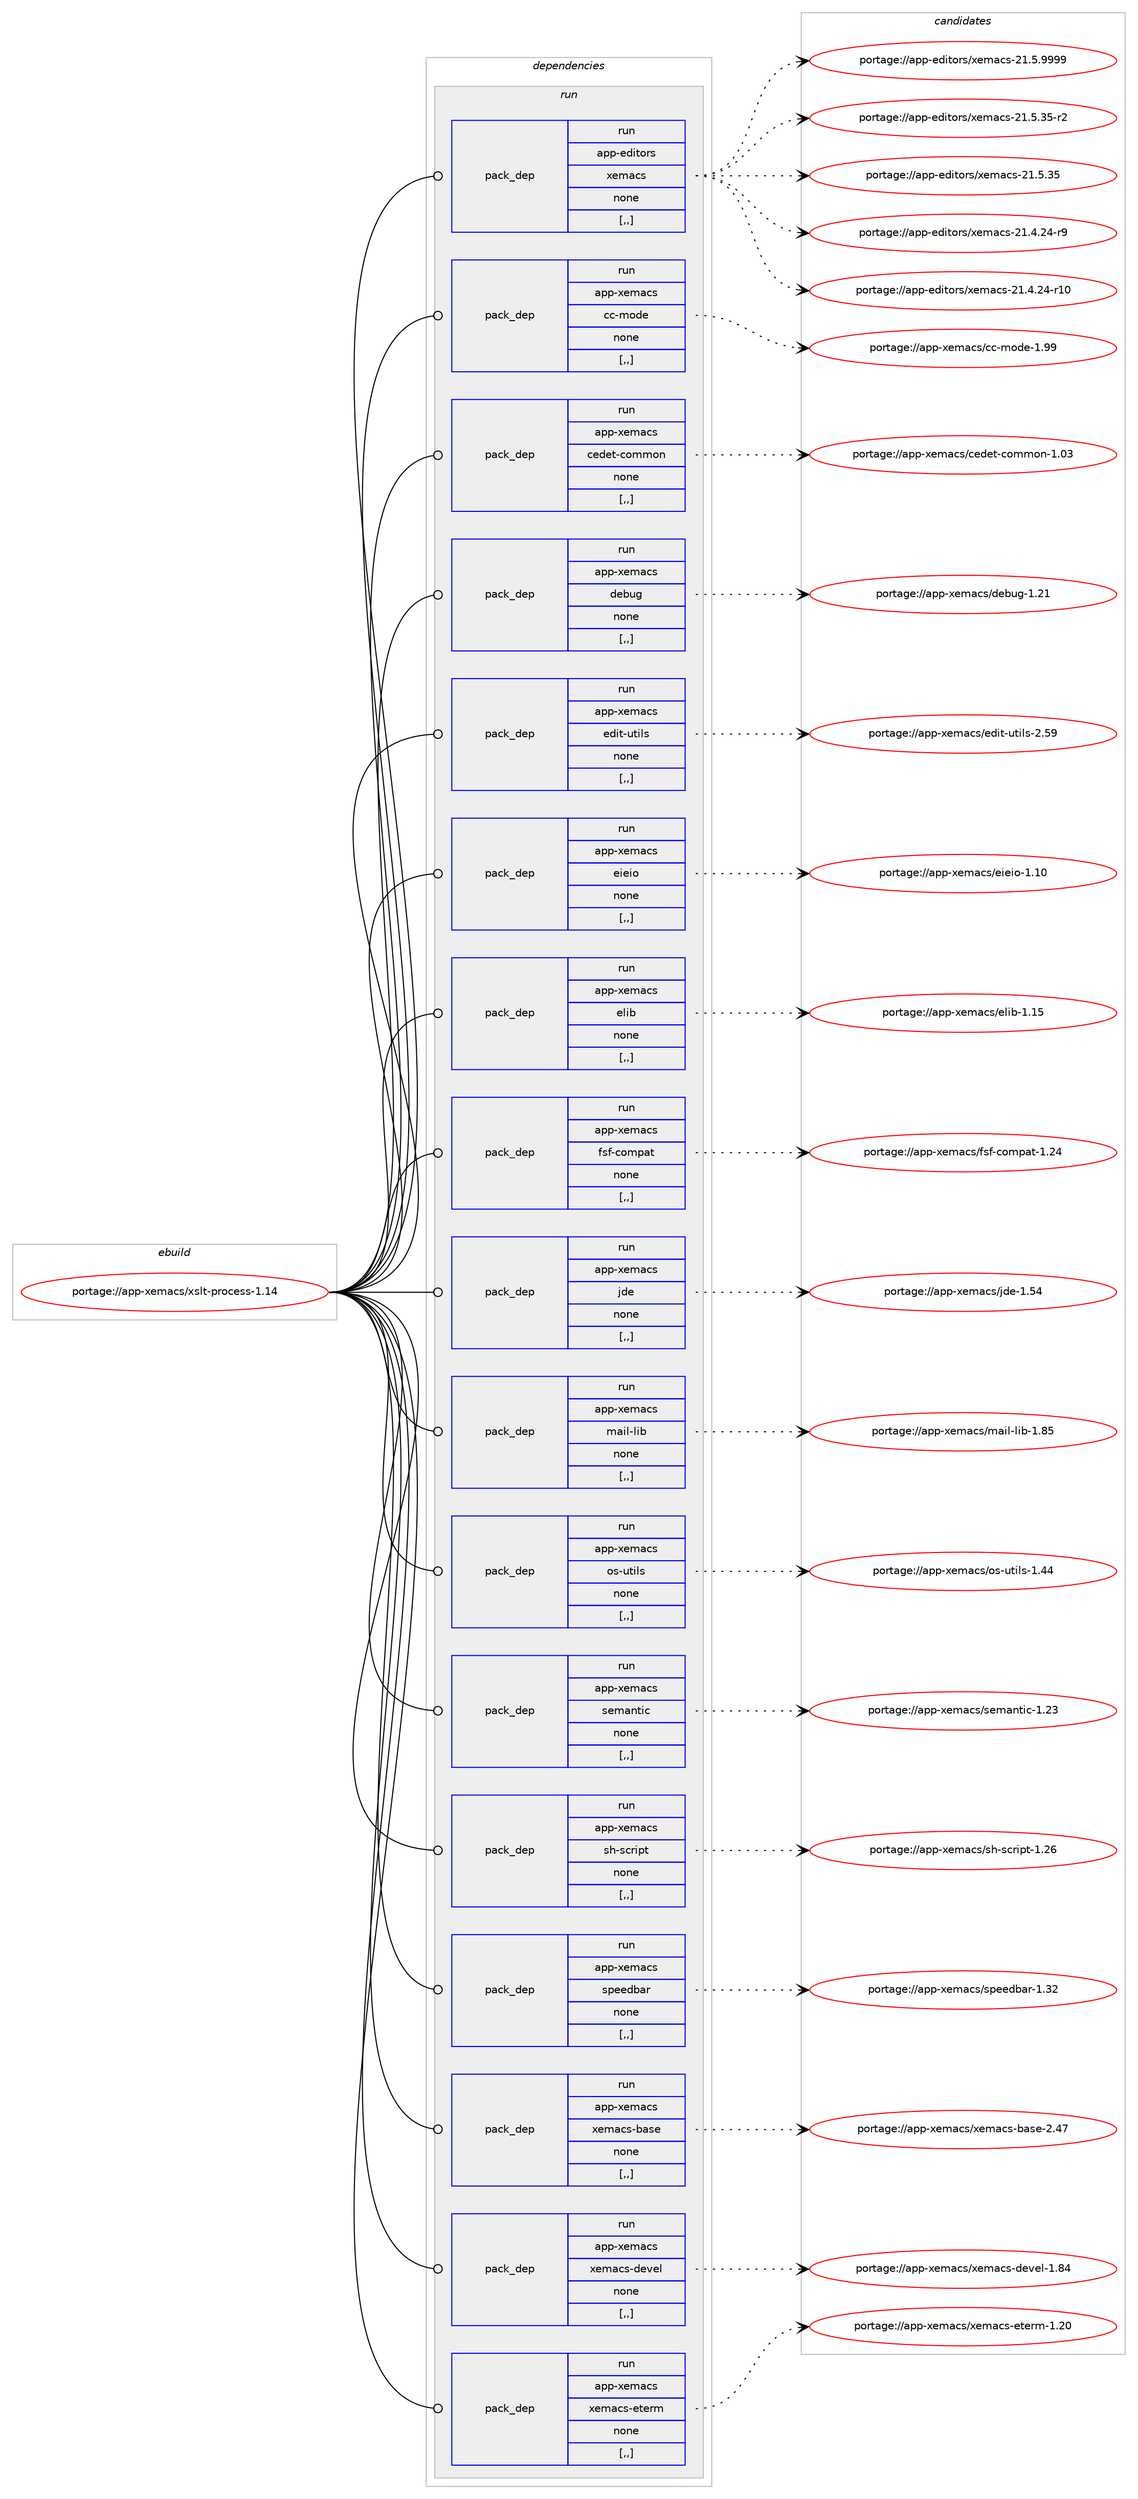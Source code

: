 digraph prolog {

# *************
# Graph options
# *************

newrank=true;
concentrate=true;
compound=true;
graph [rankdir=LR,fontname=Helvetica,fontsize=10,ranksep=1.5];#, ranksep=2.5, nodesep=0.2];
edge  [arrowhead=vee];
node  [fontname=Helvetica,fontsize=10];

# **********
# The ebuild
# **********

subgraph cluster_leftcol {
color=gray;
label=<<i>ebuild</i>>;
id [label="portage://app-xemacs/xslt-process-1.14", color=red, width=4, href="../app-xemacs/xslt-process-1.14.svg"];
}

# ****************
# The dependencies
# ****************

subgraph cluster_midcol {
color=gray;
label=<<i>dependencies</i>>;
subgraph cluster_compile {
fillcolor="#eeeeee";
style=filled;
label=<<i>compile</i>>;
}
subgraph cluster_compileandrun {
fillcolor="#eeeeee";
style=filled;
label=<<i>compile and run</i>>;
}
subgraph cluster_run {
fillcolor="#eeeeee";
style=filled;
label=<<i>run</i>>;
subgraph pack46359 {
dependency63737 [label=<<TABLE BORDER="0" CELLBORDER="1" CELLSPACING="0" CELLPADDING="4" WIDTH="220"><TR><TD ROWSPAN="6" CELLPADDING="30">pack_dep</TD></TR><TR><TD WIDTH="110">run</TD></TR><TR><TD>app-editors</TD></TR><TR><TD>xemacs</TD></TR><TR><TD>none</TD></TR><TR><TD>[,,]</TD></TR></TABLE>>, shape=none, color=blue];
}
id:e -> dependency63737:w [weight=20,style="solid",arrowhead="odot"];
subgraph pack46360 {
dependency63738 [label=<<TABLE BORDER="0" CELLBORDER="1" CELLSPACING="0" CELLPADDING="4" WIDTH="220"><TR><TD ROWSPAN="6" CELLPADDING="30">pack_dep</TD></TR><TR><TD WIDTH="110">run</TD></TR><TR><TD>app-xemacs</TD></TR><TR><TD>cc-mode</TD></TR><TR><TD>none</TD></TR><TR><TD>[,,]</TD></TR></TABLE>>, shape=none, color=blue];
}
id:e -> dependency63738:w [weight=20,style="solid",arrowhead="odot"];
subgraph pack46361 {
dependency63739 [label=<<TABLE BORDER="0" CELLBORDER="1" CELLSPACING="0" CELLPADDING="4" WIDTH="220"><TR><TD ROWSPAN="6" CELLPADDING="30">pack_dep</TD></TR><TR><TD WIDTH="110">run</TD></TR><TR><TD>app-xemacs</TD></TR><TR><TD>cedet-common</TD></TR><TR><TD>none</TD></TR><TR><TD>[,,]</TD></TR></TABLE>>, shape=none, color=blue];
}
id:e -> dependency63739:w [weight=20,style="solid",arrowhead="odot"];
subgraph pack46362 {
dependency63740 [label=<<TABLE BORDER="0" CELLBORDER="1" CELLSPACING="0" CELLPADDING="4" WIDTH="220"><TR><TD ROWSPAN="6" CELLPADDING="30">pack_dep</TD></TR><TR><TD WIDTH="110">run</TD></TR><TR><TD>app-xemacs</TD></TR><TR><TD>debug</TD></TR><TR><TD>none</TD></TR><TR><TD>[,,]</TD></TR></TABLE>>, shape=none, color=blue];
}
id:e -> dependency63740:w [weight=20,style="solid",arrowhead="odot"];
subgraph pack46363 {
dependency63741 [label=<<TABLE BORDER="0" CELLBORDER="1" CELLSPACING="0" CELLPADDING="4" WIDTH="220"><TR><TD ROWSPAN="6" CELLPADDING="30">pack_dep</TD></TR><TR><TD WIDTH="110">run</TD></TR><TR><TD>app-xemacs</TD></TR><TR><TD>edit-utils</TD></TR><TR><TD>none</TD></TR><TR><TD>[,,]</TD></TR></TABLE>>, shape=none, color=blue];
}
id:e -> dependency63741:w [weight=20,style="solid",arrowhead="odot"];
subgraph pack46364 {
dependency63742 [label=<<TABLE BORDER="0" CELLBORDER="1" CELLSPACING="0" CELLPADDING="4" WIDTH="220"><TR><TD ROWSPAN="6" CELLPADDING="30">pack_dep</TD></TR><TR><TD WIDTH="110">run</TD></TR><TR><TD>app-xemacs</TD></TR><TR><TD>eieio</TD></TR><TR><TD>none</TD></TR><TR><TD>[,,]</TD></TR></TABLE>>, shape=none, color=blue];
}
id:e -> dependency63742:w [weight=20,style="solid",arrowhead="odot"];
subgraph pack46365 {
dependency63743 [label=<<TABLE BORDER="0" CELLBORDER="1" CELLSPACING="0" CELLPADDING="4" WIDTH="220"><TR><TD ROWSPAN="6" CELLPADDING="30">pack_dep</TD></TR><TR><TD WIDTH="110">run</TD></TR><TR><TD>app-xemacs</TD></TR><TR><TD>elib</TD></TR><TR><TD>none</TD></TR><TR><TD>[,,]</TD></TR></TABLE>>, shape=none, color=blue];
}
id:e -> dependency63743:w [weight=20,style="solid",arrowhead="odot"];
subgraph pack46366 {
dependency63744 [label=<<TABLE BORDER="0" CELLBORDER="1" CELLSPACING="0" CELLPADDING="4" WIDTH="220"><TR><TD ROWSPAN="6" CELLPADDING="30">pack_dep</TD></TR><TR><TD WIDTH="110">run</TD></TR><TR><TD>app-xemacs</TD></TR><TR><TD>fsf-compat</TD></TR><TR><TD>none</TD></TR><TR><TD>[,,]</TD></TR></TABLE>>, shape=none, color=blue];
}
id:e -> dependency63744:w [weight=20,style="solid",arrowhead="odot"];
subgraph pack46367 {
dependency63745 [label=<<TABLE BORDER="0" CELLBORDER="1" CELLSPACING="0" CELLPADDING="4" WIDTH="220"><TR><TD ROWSPAN="6" CELLPADDING="30">pack_dep</TD></TR><TR><TD WIDTH="110">run</TD></TR><TR><TD>app-xemacs</TD></TR><TR><TD>jde</TD></TR><TR><TD>none</TD></TR><TR><TD>[,,]</TD></TR></TABLE>>, shape=none, color=blue];
}
id:e -> dependency63745:w [weight=20,style="solid",arrowhead="odot"];
subgraph pack46368 {
dependency63746 [label=<<TABLE BORDER="0" CELLBORDER="1" CELLSPACING="0" CELLPADDING="4" WIDTH="220"><TR><TD ROWSPAN="6" CELLPADDING="30">pack_dep</TD></TR><TR><TD WIDTH="110">run</TD></TR><TR><TD>app-xemacs</TD></TR><TR><TD>mail-lib</TD></TR><TR><TD>none</TD></TR><TR><TD>[,,]</TD></TR></TABLE>>, shape=none, color=blue];
}
id:e -> dependency63746:w [weight=20,style="solid",arrowhead="odot"];
subgraph pack46369 {
dependency63747 [label=<<TABLE BORDER="0" CELLBORDER="1" CELLSPACING="0" CELLPADDING="4" WIDTH="220"><TR><TD ROWSPAN="6" CELLPADDING="30">pack_dep</TD></TR><TR><TD WIDTH="110">run</TD></TR><TR><TD>app-xemacs</TD></TR><TR><TD>os-utils</TD></TR><TR><TD>none</TD></TR><TR><TD>[,,]</TD></TR></TABLE>>, shape=none, color=blue];
}
id:e -> dependency63747:w [weight=20,style="solid",arrowhead="odot"];
subgraph pack46370 {
dependency63748 [label=<<TABLE BORDER="0" CELLBORDER="1" CELLSPACING="0" CELLPADDING="4" WIDTH="220"><TR><TD ROWSPAN="6" CELLPADDING="30">pack_dep</TD></TR><TR><TD WIDTH="110">run</TD></TR><TR><TD>app-xemacs</TD></TR><TR><TD>semantic</TD></TR><TR><TD>none</TD></TR><TR><TD>[,,]</TD></TR></TABLE>>, shape=none, color=blue];
}
id:e -> dependency63748:w [weight=20,style="solid",arrowhead="odot"];
subgraph pack46371 {
dependency63749 [label=<<TABLE BORDER="0" CELLBORDER="1" CELLSPACING="0" CELLPADDING="4" WIDTH="220"><TR><TD ROWSPAN="6" CELLPADDING="30">pack_dep</TD></TR><TR><TD WIDTH="110">run</TD></TR><TR><TD>app-xemacs</TD></TR><TR><TD>sh-script</TD></TR><TR><TD>none</TD></TR><TR><TD>[,,]</TD></TR></TABLE>>, shape=none, color=blue];
}
id:e -> dependency63749:w [weight=20,style="solid",arrowhead="odot"];
subgraph pack46372 {
dependency63750 [label=<<TABLE BORDER="0" CELLBORDER="1" CELLSPACING="0" CELLPADDING="4" WIDTH="220"><TR><TD ROWSPAN="6" CELLPADDING="30">pack_dep</TD></TR><TR><TD WIDTH="110">run</TD></TR><TR><TD>app-xemacs</TD></TR><TR><TD>speedbar</TD></TR><TR><TD>none</TD></TR><TR><TD>[,,]</TD></TR></TABLE>>, shape=none, color=blue];
}
id:e -> dependency63750:w [weight=20,style="solid",arrowhead="odot"];
subgraph pack46373 {
dependency63751 [label=<<TABLE BORDER="0" CELLBORDER="1" CELLSPACING="0" CELLPADDING="4" WIDTH="220"><TR><TD ROWSPAN="6" CELLPADDING="30">pack_dep</TD></TR><TR><TD WIDTH="110">run</TD></TR><TR><TD>app-xemacs</TD></TR><TR><TD>xemacs-base</TD></TR><TR><TD>none</TD></TR><TR><TD>[,,]</TD></TR></TABLE>>, shape=none, color=blue];
}
id:e -> dependency63751:w [weight=20,style="solid",arrowhead="odot"];
subgraph pack46374 {
dependency63752 [label=<<TABLE BORDER="0" CELLBORDER="1" CELLSPACING="0" CELLPADDING="4" WIDTH="220"><TR><TD ROWSPAN="6" CELLPADDING="30">pack_dep</TD></TR><TR><TD WIDTH="110">run</TD></TR><TR><TD>app-xemacs</TD></TR><TR><TD>xemacs-devel</TD></TR><TR><TD>none</TD></TR><TR><TD>[,,]</TD></TR></TABLE>>, shape=none, color=blue];
}
id:e -> dependency63752:w [weight=20,style="solid",arrowhead="odot"];
subgraph pack46375 {
dependency63753 [label=<<TABLE BORDER="0" CELLBORDER="1" CELLSPACING="0" CELLPADDING="4" WIDTH="220"><TR><TD ROWSPAN="6" CELLPADDING="30">pack_dep</TD></TR><TR><TD WIDTH="110">run</TD></TR><TR><TD>app-xemacs</TD></TR><TR><TD>xemacs-eterm</TD></TR><TR><TD>none</TD></TR><TR><TD>[,,]</TD></TR></TABLE>>, shape=none, color=blue];
}
id:e -> dependency63753:w [weight=20,style="solid",arrowhead="odot"];
}
}

# **************
# The candidates
# **************

subgraph cluster_choices {
rank=same;
color=gray;
label=<<i>candidates</i>>;

subgraph choice46359 {
color=black;
nodesep=1;
choice971121124510110010511611111411547120101109979911545504946534657575757 [label="portage://app-editors/xemacs-21.5.9999", color=red, width=4,href="../app-editors/xemacs-21.5.9999.svg"];
choice971121124510110010511611111411547120101109979911545504946534651534511450 [label="portage://app-editors/xemacs-21.5.35-r2", color=red, width=4,href="../app-editors/xemacs-21.5.35-r2.svg"];
choice97112112451011001051161111141154712010110997991154550494653465153 [label="portage://app-editors/xemacs-21.5.35", color=red, width=4,href="../app-editors/xemacs-21.5.35.svg"];
choice971121124510110010511611111411547120101109979911545504946524650524511457 [label="portage://app-editors/xemacs-21.4.24-r9", color=red, width=4,href="../app-editors/xemacs-21.4.24-r9.svg"];
choice97112112451011001051161111141154712010110997991154550494652465052451144948 [label="portage://app-editors/xemacs-21.4.24-r10", color=red, width=4,href="../app-editors/xemacs-21.4.24-r10.svg"];
dependency63737:e -> choice971121124510110010511611111411547120101109979911545504946534657575757:w [style=dotted,weight="100"];
dependency63737:e -> choice971121124510110010511611111411547120101109979911545504946534651534511450:w [style=dotted,weight="100"];
dependency63737:e -> choice97112112451011001051161111141154712010110997991154550494653465153:w [style=dotted,weight="100"];
dependency63737:e -> choice971121124510110010511611111411547120101109979911545504946524650524511457:w [style=dotted,weight="100"];
dependency63737:e -> choice97112112451011001051161111141154712010110997991154550494652465052451144948:w [style=dotted,weight="100"];
}
subgraph choice46360 {
color=black;
nodesep=1;
choice97112112451201011099799115479999451091111001014549465757 [label="portage://app-xemacs/cc-mode-1.99", color=red, width=4,href="../app-xemacs/cc-mode-1.99.svg"];
dependency63738:e -> choice97112112451201011099799115479999451091111001014549465757:w [style=dotted,weight="100"];
}
subgraph choice46361 {
color=black;
nodesep=1;
choice97112112451201011099799115479910110010111645991111091091111104549464851 [label="portage://app-xemacs/cedet-common-1.03", color=red, width=4,href="../app-xemacs/cedet-common-1.03.svg"];
dependency63739:e -> choice97112112451201011099799115479910110010111645991111091091111104549464851:w [style=dotted,weight="100"];
}
subgraph choice46362 {
color=black;
nodesep=1;
choice9711211245120101109979911547100101981171034549465049 [label="portage://app-xemacs/debug-1.21", color=red, width=4,href="../app-xemacs/debug-1.21.svg"];
dependency63740:e -> choice9711211245120101109979911547100101981171034549465049:w [style=dotted,weight="100"];
}
subgraph choice46363 {
color=black;
nodesep=1;
choice9711211245120101109979911547101100105116451171161051081154550465357 [label="portage://app-xemacs/edit-utils-2.59", color=red, width=4,href="../app-xemacs/edit-utils-2.59.svg"];
dependency63741:e -> choice9711211245120101109979911547101100105116451171161051081154550465357:w [style=dotted,weight="100"];
}
subgraph choice46364 {
color=black;
nodesep=1;
choice97112112451201011099799115471011051011051114549464948 [label="portage://app-xemacs/eieio-1.10", color=red, width=4,href="../app-xemacs/eieio-1.10.svg"];
dependency63742:e -> choice97112112451201011099799115471011051011051114549464948:w [style=dotted,weight="100"];
}
subgraph choice46365 {
color=black;
nodesep=1;
choice9711211245120101109979911547101108105984549464953 [label="portage://app-xemacs/elib-1.15", color=red, width=4,href="../app-xemacs/elib-1.15.svg"];
dependency63743:e -> choice9711211245120101109979911547101108105984549464953:w [style=dotted,weight="100"];
}
subgraph choice46366 {
color=black;
nodesep=1;
choice97112112451201011099799115471021151024599111109112971164549465052 [label="portage://app-xemacs/fsf-compat-1.24", color=red, width=4,href="../app-xemacs/fsf-compat-1.24.svg"];
dependency63744:e -> choice97112112451201011099799115471021151024599111109112971164549465052:w [style=dotted,weight="100"];
}
subgraph choice46367 {
color=black;
nodesep=1;
choice97112112451201011099799115471061001014549465352 [label="portage://app-xemacs/jde-1.54", color=red, width=4,href="../app-xemacs/jde-1.54.svg"];
dependency63745:e -> choice97112112451201011099799115471061001014549465352:w [style=dotted,weight="100"];
}
subgraph choice46368 {
color=black;
nodesep=1;
choice97112112451201011099799115471099710510845108105984549465653 [label="portage://app-xemacs/mail-lib-1.85", color=red, width=4,href="../app-xemacs/mail-lib-1.85.svg"];
dependency63746:e -> choice97112112451201011099799115471099710510845108105984549465653:w [style=dotted,weight="100"];
}
subgraph choice46369 {
color=black;
nodesep=1;
choice9711211245120101109979911547111115451171161051081154549465252 [label="portage://app-xemacs/os-utils-1.44", color=red, width=4,href="../app-xemacs/os-utils-1.44.svg"];
dependency63747:e -> choice9711211245120101109979911547111115451171161051081154549465252:w [style=dotted,weight="100"];
}
subgraph choice46370 {
color=black;
nodesep=1;
choice971121124512010110997991154711510110997110116105994549465051 [label="portage://app-xemacs/semantic-1.23", color=red, width=4,href="../app-xemacs/semantic-1.23.svg"];
dependency63748:e -> choice971121124512010110997991154711510110997110116105994549465051:w [style=dotted,weight="100"];
}
subgraph choice46371 {
color=black;
nodesep=1;
choice971121124512010110997991154711510445115991141051121164549465054 [label="portage://app-xemacs/sh-script-1.26", color=red, width=4,href="../app-xemacs/sh-script-1.26.svg"];
dependency63749:e -> choice971121124512010110997991154711510445115991141051121164549465054:w [style=dotted,weight="100"];
}
subgraph choice46372 {
color=black;
nodesep=1;
choice971121124512010110997991154711511210110110098971144549465150 [label="portage://app-xemacs/speedbar-1.32", color=red, width=4,href="../app-xemacs/speedbar-1.32.svg"];
dependency63750:e -> choice971121124512010110997991154711511210110110098971144549465150:w [style=dotted,weight="100"];
}
subgraph choice46373 {
color=black;
nodesep=1;
choice971121124512010110997991154712010110997991154598971151014550465255 [label="portage://app-xemacs/xemacs-base-2.47", color=red, width=4,href="../app-xemacs/xemacs-base-2.47.svg"];
dependency63751:e -> choice971121124512010110997991154712010110997991154598971151014550465255:w [style=dotted,weight="100"];
}
subgraph choice46374 {
color=black;
nodesep=1;
choice97112112451201011099799115471201011099799115451001011181011084549465652 [label="portage://app-xemacs/xemacs-devel-1.84", color=red, width=4,href="../app-xemacs/xemacs-devel-1.84.svg"];
dependency63752:e -> choice97112112451201011099799115471201011099799115451001011181011084549465652:w [style=dotted,weight="100"];
}
subgraph choice46375 {
color=black;
nodesep=1;
choice97112112451201011099799115471201011099799115451011161011141094549465048 [label="portage://app-xemacs/xemacs-eterm-1.20", color=red, width=4,href="../app-xemacs/xemacs-eterm-1.20.svg"];
dependency63753:e -> choice97112112451201011099799115471201011099799115451011161011141094549465048:w [style=dotted,weight="100"];
}
}

}
